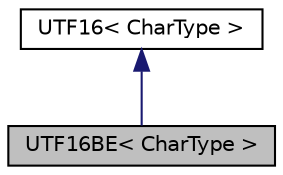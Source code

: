 digraph "UTF16BE&lt; CharType &gt;"
{
  edge [fontname="Helvetica",fontsize="10",labelfontname="Helvetica",labelfontsize="10"];
  node [fontname="Helvetica",fontsize="10",shape=record];
  Node0 [label="UTF16BE\< CharType \>",height=0.2,width=0.4,color="black", fillcolor="grey75", style="filled", fontcolor="black"];
  Node1 -> Node0 [dir="back",color="midnightblue",fontsize="10",style="solid",fontname="Helvetica"];
  Node1 [label="UTF16\< CharType \>",height=0.2,width=0.4,color="black", fillcolor="white", style="filled",URL="$struct_u_t_f16.html",tooltip="UTF-16 encoding. "];
}
